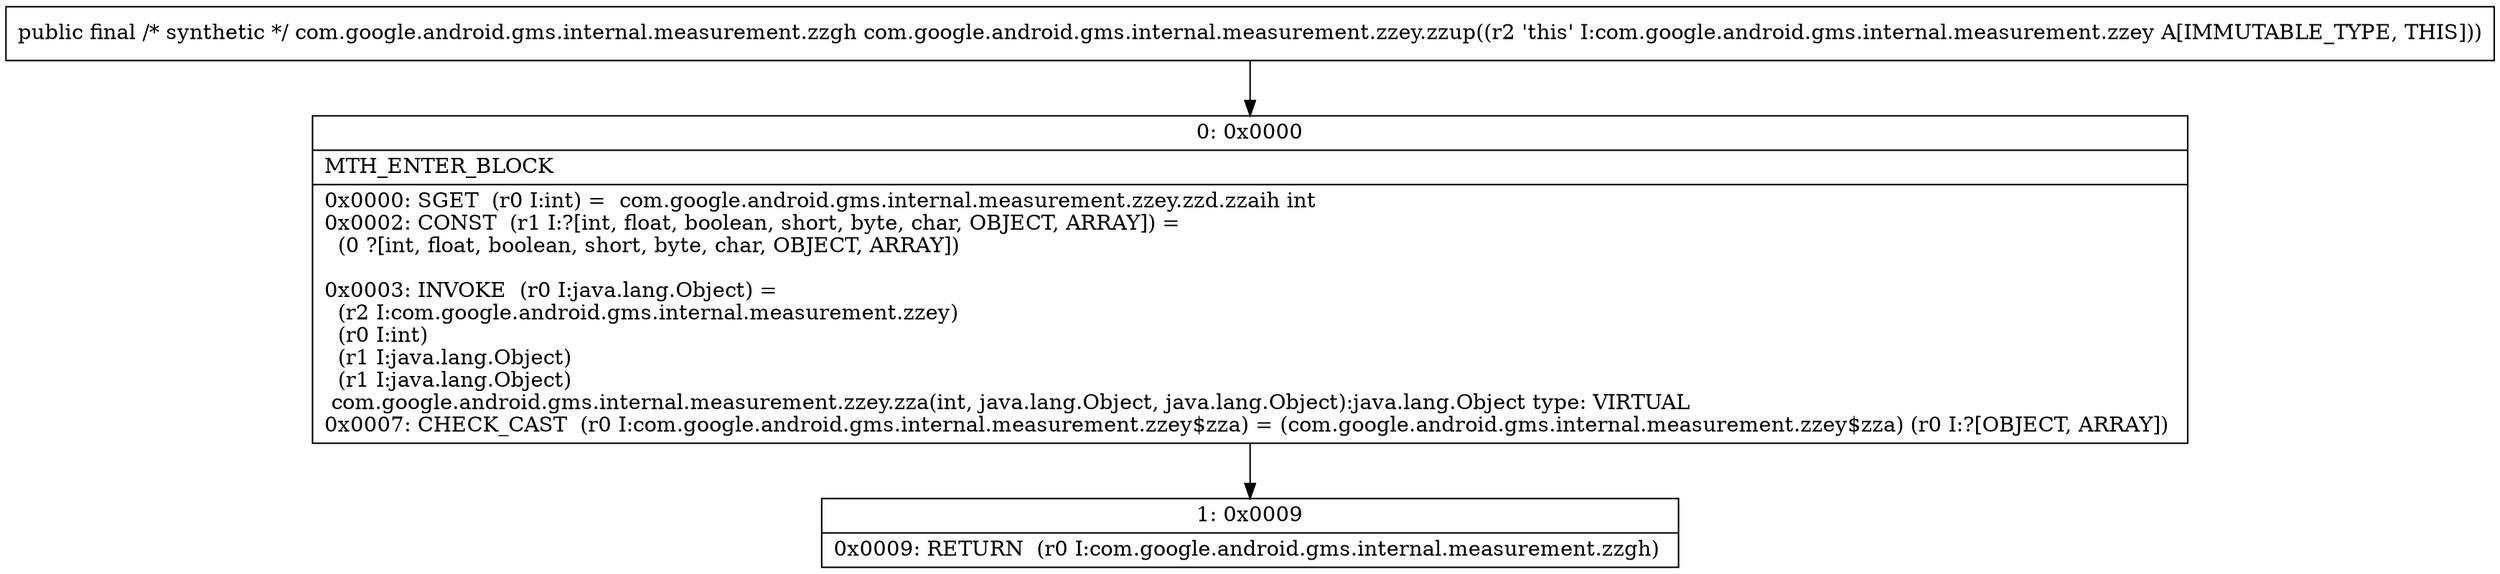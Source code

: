 digraph "CFG forcom.google.android.gms.internal.measurement.zzey.zzup()Lcom\/google\/android\/gms\/internal\/measurement\/zzgh;" {
Node_0 [shape=record,label="{0\:\ 0x0000|MTH_ENTER_BLOCK\l|0x0000: SGET  (r0 I:int) =  com.google.android.gms.internal.measurement.zzey.zzd.zzaih int \l0x0002: CONST  (r1 I:?[int, float, boolean, short, byte, char, OBJECT, ARRAY]) = \l  (0 ?[int, float, boolean, short, byte, char, OBJECT, ARRAY])\l \l0x0003: INVOKE  (r0 I:java.lang.Object) = \l  (r2 I:com.google.android.gms.internal.measurement.zzey)\l  (r0 I:int)\l  (r1 I:java.lang.Object)\l  (r1 I:java.lang.Object)\l com.google.android.gms.internal.measurement.zzey.zza(int, java.lang.Object, java.lang.Object):java.lang.Object type: VIRTUAL \l0x0007: CHECK_CAST  (r0 I:com.google.android.gms.internal.measurement.zzey$zza) = (com.google.android.gms.internal.measurement.zzey$zza) (r0 I:?[OBJECT, ARRAY]) \l}"];
Node_1 [shape=record,label="{1\:\ 0x0009|0x0009: RETURN  (r0 I:com.google.android.gms.internal.measurement.zzgh) \l}"];
MethodNode[shape=record,label="{public final \/* synthetic *\/ com.google.android.gms.internal.measurement.zzgh com.google.android.gms.internal.measurement.zzey.zzup((r2 'this' I:com.google.android.gms.internal.measurement.zzey A[IMMUTABLE_TYPE, THIS])) }"];
MethodNode -> Node_0;
Node_0 -> Node_1;
}

